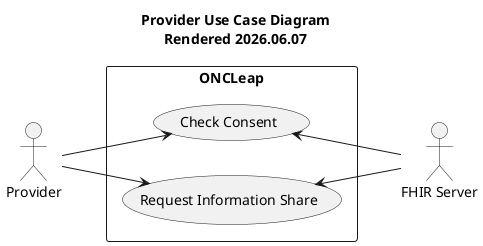 @startuml Provider Use Case
title Provider Use Case Diagram\nRendered %date('yyyy.MM.dd')
:Provider: as p1
:FHIR Server: as FHIR
left to right direction
rectangle ONCLeap{
    p1 --> (Check Consent)
    (Check Consent) <-- FHIR
    p1 --> (Request Information Share)
    (Request Information Share) <-- FHIR

}

@enduml